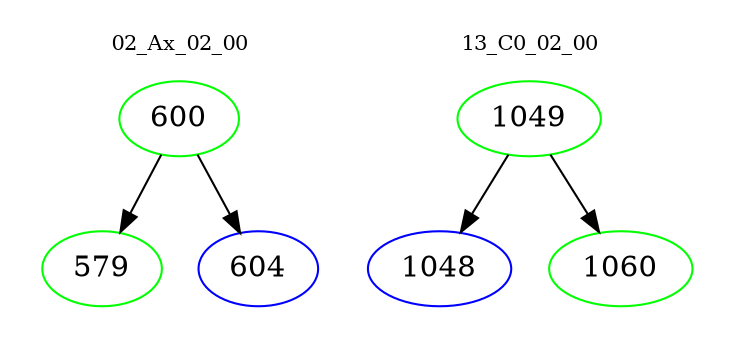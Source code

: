 digraph{
subgraph cluster_0 {
color = white
label = "02_Ax_02_00";
fontsize=10;
T0_600 [label="600", color="green"]
T0_600 -> T0_579 [color="black"]
T0_579 [label="579", color="green"]
T0_600 -> T0_604 [color="black"]
T0_604 [label="604", color="blue"]
}
subgraph cluster_1 {
color = white
label = "13_C0_02_00";
fontsize=10;
T1_1049 [label="1049", color="green"]
T1_1049 -> T1_1048 [color="black"]
T1_1048 [label="1048", color="blue"]
T1_1049 -> T1_1060 [color="black"]
T1_1060 [label="1060", color="green"]
}
}
